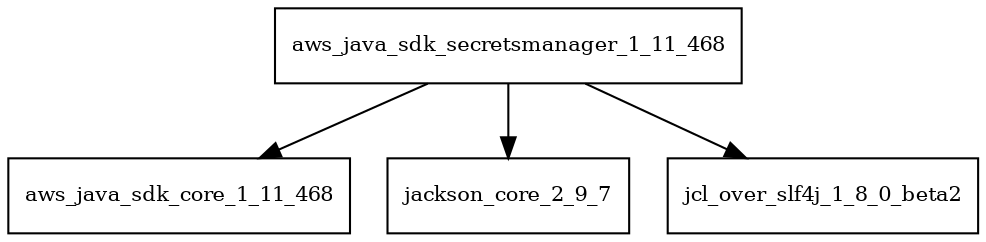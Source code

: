 digraph aws_java_sdk_secretsmanager_1_11_468_dependencies {
  node [shape = box, fontsize=10.0];
  aws_java_sdk_secretsmanager_1_11_468 -> aws_java_sdk_core_1_11_468;
  aws_java_sdk_secretsmanager_1_11_468 -> jackson_core_2_9_7;
  aws_java_sdk_secretsmanager_1_11_468 -> jcl_over_slf4j_1_8_0_beta2;
}

